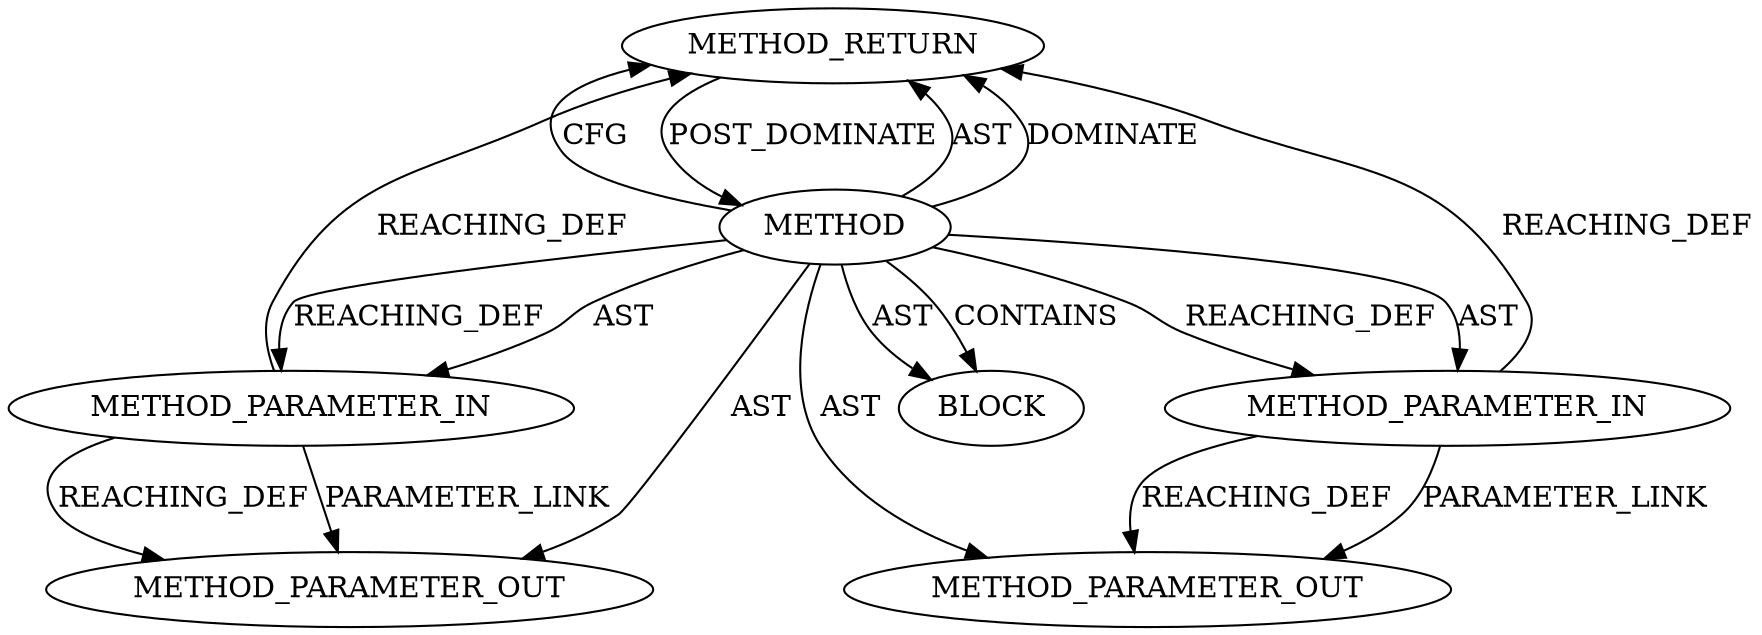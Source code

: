 digraph {
  19701 [label=METHOD_RETURN ORDER=2 CODE="RET" TYPE_FULL_NAME="ANY" EVALUATION_STRATEGY="BY_VALUE"]
  19699 [label=METHOD_PARAMETER_IN ORDER=2 CODE="p2" IS_VARIADIC=false TYPE_FULL_NAME="ANY" EVALUATION_STRATEGY="BY_VALUE" INDEX=2 NAME="p2"]
  21887 [label=METHOD_PARAMETER_OUT ORDER=1 CODE="p1" IS_VARIADIC=false TYPE_FULL_NAME="ANY" EVALUATION_STRATEGY="BY_VALUE" INDEX=1 NAME="p1"]
  19697 [label=METHOD AST_PARENT_TYPE="NAMESPACE_BLOCK" AST_PARENT_FULL_NAME="<global>" ORDER=0 CODE="<empty>" FULL_NAME="<operator>.assignmentMinus" IS_EXTERNAL=true FILENAME="<empty>" SIGNATURE="" NAME="<operator>.assignmentMinus"]
  19700 [label=BLOCK ORDER=1 ARGUMENT_INDEX=1 CODE="<empty>" TYPE_FULL_NAME="ANY"]
  21888 [label=METHOD_PARAMETER_OUT ORDER=2 CODE="p2" IS_VARIADIC=false TYPE_FULL_NAME="ANY" EVALUATION_STRATEGY="BY_VALUE" INDEX=2 NAME="p2"]
  19698 [label=METHOD_PARAMETER_IN ORDER=1 CODE="p1" IS_VARIADIC=false TYPE_FULL_NAME="ANY" EVALUATION_STRATEGY="BY_VALUE" INDEX=1 NAME="p1"]
  19697 -> 19698 [label=REACHING_DEF VARIABLE=""]
  19698 -> 21887 [label=PARAMETER_LINK ]
  19698 -> 19701 [label=REACHING_DEF VARIABLE="p1"]
  19697 -> 19701 [label=AST ]
  19697 -> 19701 [label=DOMINATE ]
  19697 -> 19698 [label=AST ]
  19697 -> 19701 [label=CFG ]
  19699 -> 21888 [label=PARAMETER_LINK ]
  19697 -> 21888 [label=AST ]
  19697 -> 19700 [label=AST ]
  19698 -> 21887 [label=REACHING_DEF VARIABLE="p1"]
  19697 -> 21887 [label=AST ]
  19697 -> 19699 [label=AST ]
  19701 -> 19697 [label=POST_DOMINATE ]
  19699 -> 19701 [label=REACHING_DEF VARIABLE="p2"]
  19697 -> 19699 [label=REACHING_DEF VARIABLE=""]
  19697 -> 19700 [label=CONTAINS ]
  19699 -> 21888 [label=REACHING_DEF VARIABLE="p2"]
}

